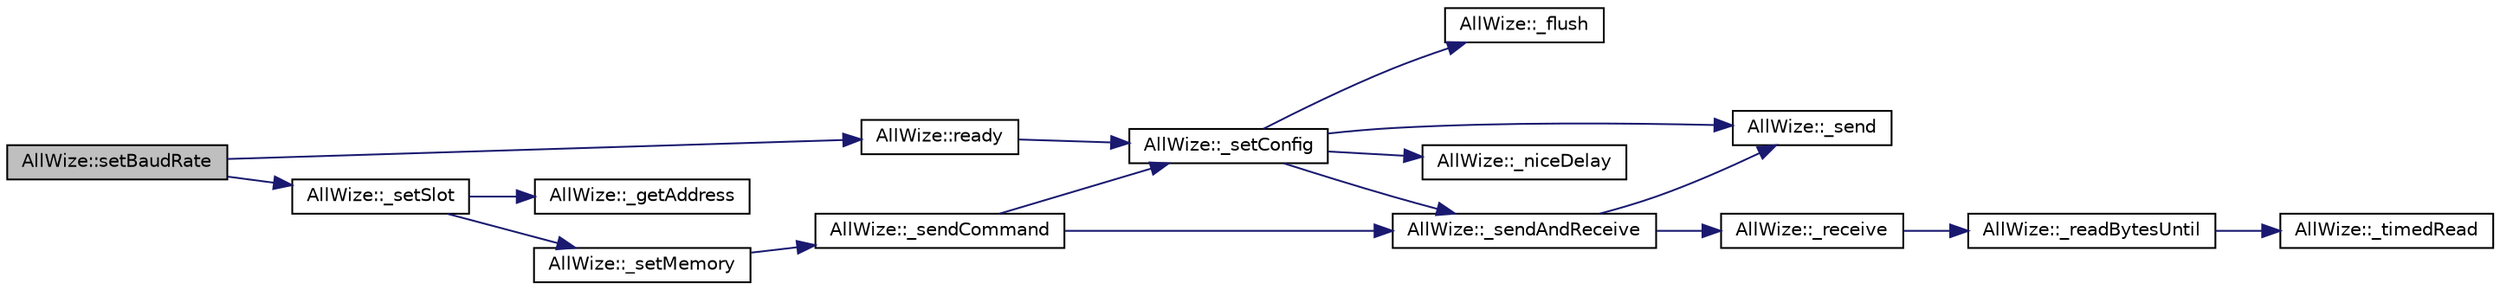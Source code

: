 digraph "AllWize::setBaudRate"
{
  edge [fontname="Helvetica",fontsize="10",labelfontname="Helvetica",labelfontsize="10"];
  node [fontname="Helvetica",fontsize="10",shape=record];
  rankdir="LR";
  Node1314 [label="AllWize::setBaudRate",height=0.2,width=0.4,color="black", fillcolor="grey75", style="filled", fontcolor="black"];
  Node1314 -> Node1315 [color="midnightblue",fontsize="10",style="solid",fontname="Helvetica"];
  Node1315 [label="AllWize::ready",height=0.2,width=0.4,color="black", fillcolor="white", style="filled",URL="$classAllWize.html#abc11db103b75ef6cf585c18cca13142c",tooltip="Test whether the radio module is ready or not. "];
  Node1315 -> Node1316 [color="midnightblue",fontsize="10",style="solid",fontname="Helvetica"];
  Node1316 [label="AllWize::_setConfig",height=0.2,width=0.4,color="black", fillcolor="white", style="filled",URL="$classAllWize.html#a493af0599b973f713192b175000264e6",tooltip="Sets or unsets config mode. "];
  Node1316 -> Node1317 [color="midnightblue",fontsize="10",style="solid",fontname="Helvetica"];
  Node1317 [label="AllWize::_flush",height=0.2,width=0.4,color="black", fillcolor="white", style="filled",URL="$classAllWize.html#ace21941ce1a1174ef567c1a269ebf551",tooltip="Flushes the serial line to the module. "];
  Node1316 -> Node1318 [color="midnightblue",fontsize="10",style="solid",fontname="Helvetica"];
  Node1318 [label="AllWize::_sendAndReceive",height=0.2,width=0.4,color="black", fillcolor="white", style="filled",URL="$classAllWize.html#af4c575f742b3c2a837058846b83fbfe1",tooltip="Sends a binary buffer and waits for response. Returns the number of bytes received and stored in the ..."];
  Node1318 -> Node1319 [color="midnightblue",fontsize="10",style="solid",fontname="Helvetica"];
  Node1319 [label="AllWize::_send",height=0.2,width=0.4,color="black", fillcolor="white", style="filled",URL="$classAllWize.html#ac194cac5fd63b864ef567fb7a51a2ac9",tooltip="Sends a binary buffer to the module UART. Returns the number of bytes actually sent. "];
  Node1318 -> Node1320 [color="midnightblue",fontsize="10",style="solid",fontname="Helvetica"];
  Node1320 [label="AllWize::_receive",height=0.2,width=0.4,color="black", fillcolor="white", style="filled",URL="$classAllWize.html#a197c8bd0c47789acefd4e360ca697feb",tooltip="Listens to incoming data from the module until timeout or END_OF_RESPONSE. "];
  Node1320 -> Node1321 [color="midnightblue",fontsize="10",style="solid",fontname="Helvetica"];
  Node1321 [label="AllWize::_readBytesUntil",height=0.2,width=0.4,color="black", fillcolor="white", style="filled",URL="$classAllWize.html#a3cdbc480293b0e3c24107c549b485d5c",tooltip="Reads the stream buffer up to a certain char or times out. "];
  Node1321 -> Node1322 [color="midnightblue",fontsize="10",style="solid",fontname="Helvetica"];
  Node1322 [label="AllWize::_timedRead",height=0.2,width=0.4,color="black", fillcolor="white", style="filled",URL="$classAllWize.html#ac33ba05cebc3de22babb477922a07eaf",tooltip="Reads a byte from the stream with a timeout. "];
  Node1316 -> Node1319 [color="midnightblue",fontsize="10",style="solid",fontname="Helvetica"];
  Node1316 -> Node1323 [color="midnightblue",fontsize="10",style="solid",fontname="Helvetica"];
  Node1323 [label="AllWize::_niceDelay",height=0.2,width=0.4,color="black", fillcolor="white", style="filled",URL="$classAllWize.html#afeed45d2a47e184092d6dcd64c22fb72",tooltip="Does a non-blocking delay. "];
  Node1314 -> Node1324 [color="midnightblue",fontsize="10",style="solid",fontname="Helvetica"];
  Node1324 [label="AllWize::_setSlot",height=0.2,width=0.4,color="black", fillcolor="white", style="filled",URL="$classAllWize.html#a594ee81885697cfe4dde313e2d3f6731",tooltip="Sets non-volatile memory contents starting from given address. "];
  Node1324 -> Node1325 [color="midnightblue",fontsize="10",style="solid",fontname="Helvetica"];
  Node1325 [label="AllWize::_getAddress",height=0.2,width=0.4,color="black", fillcolor="white", style="filled",URL="$classAllWize.html#a15521b383a1cf20ac9e7adf6bc90b792",tooltip="Return the physical memory address for the given slot. "];
  Node1324 -> Node1326 [color="midnightblue",fontsize="10",style="solid",fontname="Helvetica"];
  Node1326 [label="AllWize::_setMemory",height=0.2,width=0.4,color="black", fillcolor="white", style="filled",URL="$classAllWize.html#a1ea5bba23570f50e5326108f31c00050",tooltip="Sets non-volatile memory contents starting from given address. "];
  Node1326 -> Node1327 [color="midnightblue",fontsize="10",style="solid",fontname="Helvetica"];
  Node1327 [label="AllWize::_sendCommand",height=0.2,width=0.4,color="black", fillcolor="white", style="filled",URL="$classAllWize.html#aa396ffb4a719730440575425c981adef",tooltip="Sends a command with the given data. "];
  Node1327 -> Node1316 [color="midnightblue",fontsize="10",style="solid",fontname="Helvetica"];
  Node1327 -> Node1318 [color="midnightblue",fontsize="10",style="solid",fontname="Helvetica"];
}
